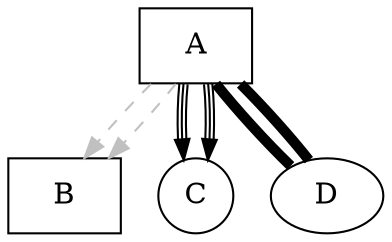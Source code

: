 digraph test1 {

  A [shape=᠎diamond]
  B {

  A [shape=᠎diamond]
  B [shape=box]
  C [shape=circle]

  A -> B [style=dashed, color=grey]
  A -> C [color="black:invir:black"]
  A -> D [penwidth=5, arrowhead=none]
  A [shape=᠎diamond]

}
  C [shape=circle]

  A -> B [style=dashed, color=grey]
  A -> C [color="black:invir:black"]
  A -> D [penwidth=5, arrowhead=none]

}

